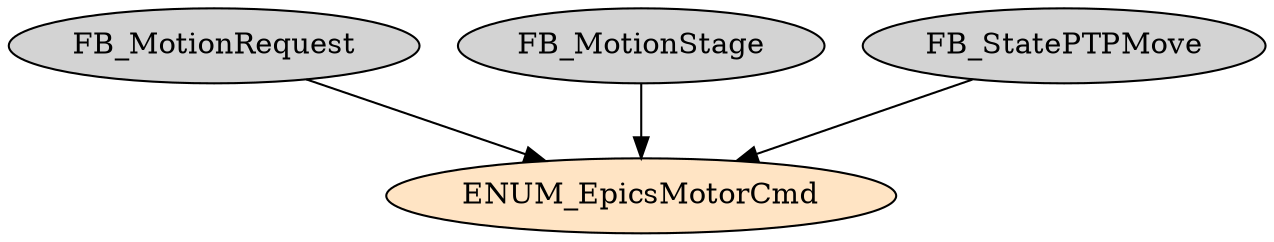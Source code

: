 digraph ENUM_EpicsMotorCmd {
     node [style=filled]
    ENUM_EpicsMotorCmd [fillcolor = bisque];
    FB_MotionRequest -> ENUM_EpicsMotorCmd;
    FB_MotionStage -> ENUM_EpicsMotorCmd;
    FB_StatePTPMove -> ENUM_EpicsMotorCmd;
}
